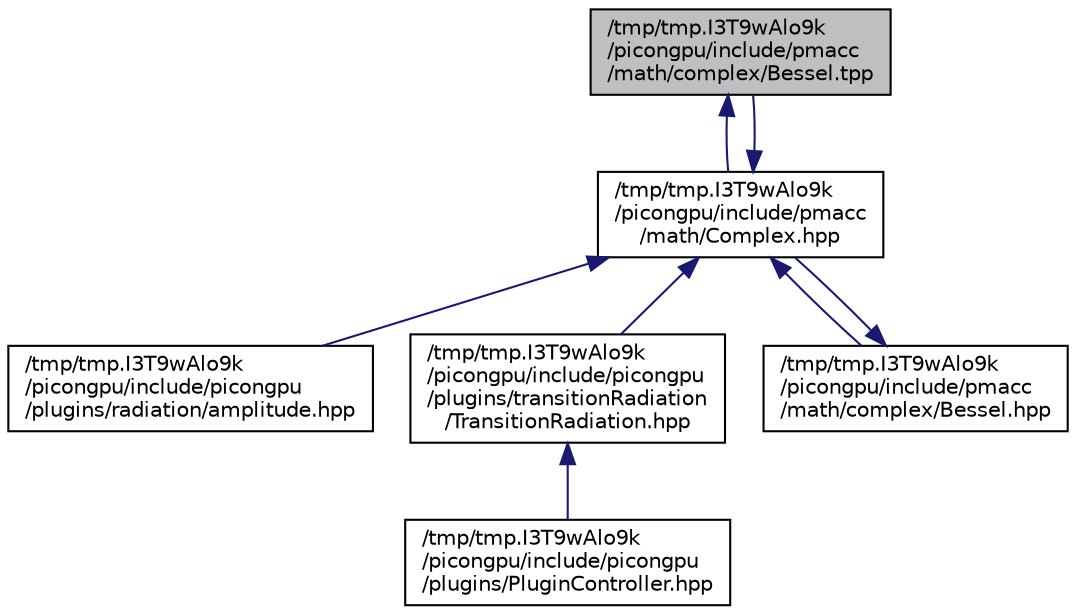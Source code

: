 digraph "/tmp/tmp.I3T9wAlo9k/picongpu/include/pmacc/math/complex/Bessel.tpp"
{
 // LATEX_PDF_SIZE
  edge [fontname="Helvetica",fontsize="10",labelfontname="Helvetica",labelfontsize="10"];
  node [fontname="Helvetica",fontsize="10",shape=record];
  Node1 [label="/tmp/tmp.I3T9wAlo9k\l/picongpu/include/pmacc\l/math/complex/Bessel.tpp",height=0.2,width=0.4,color="black", fillcolor="grey75", style="filled", fontcolor="black",tooltip=" "];
  Node1 -> Node2 [dir="back",color="midnightblue",fontsize="10",style="solid",fontname="Helvetica"];
  Node2 [label="/tmp/tmp.I3T9wAlo9k\l/picongpu/include/pmacc\l/math/Complex.hpp",height=0.2,width=0.4,color="black", fillcolor="white", style="filled",URL="$_complex_8hpp_source.html",tooltip=" "];
  Node2 -> Node3 [dir="back",color="midnightblue",fontsize="10",style="solid",fontname="Helvetica"];
  Node3 [label="/tmp/tmp.I3T9wAlo9k\l/picongpu/include/picongpu\l/plugins/radiation/amplitude.hpp",height=0.2,width=0.4,color="black", fillcolor="white", style="filled",URL="$amplitude_8hpp_source.html",tooltip=" "];
  Node2 -> Node4 [dir="back",color="midnightblue",fontsize="10",style="solid",fontname="Helvetica"];
  Node4 [label="/tmp/tmp.I3T9wAlo9k\l/picongpu/include/picongpu\l/plugins/transitionRadiation\l/TransitionRadiation.hpp",height=0.2,width=0.4,color="black", fillcolor="white", style="filled",URL="$_transition_radiation_8hpp_source.html",tooltip=" "];
  Node4 -> Node5 [dir="back",color="midnightblue",fontsize="10",style="solid",fontname="Helvetica"];
  Node5 [label="/tmp/tmp.I3T9wAlo9k\l/picongpu/include/picongpu\l/plugins/PluginController.hpp",height=0.2,width=0.4,color="black", fillcolor="white", style="filled",URL="$_plugin_controller_8hpp_source.html",tooltip=" "];
  Node2 -> Node6 [dir="back",color="midnightblue",fontsize="10",style="solid",fontname="Helvetica"];
  Node6 [label="/tmp/tmp.I3T9wAlo9k\l/picongpu/include/pmacc\l/math/complex/Bessel.hpp",height=0.2,width=0.4,color="black", fillcolor="white", style="filled",URL="$math_2complex_2bessel_8hpp.html",tooltip=" "];
  Node6 -> Node2 [dir="back",color="midnightblue",fontsize="10",style="solid",fontname="Helvetica"];
  Node2 -> Node1 [dir="back",color="midnightblue",fontsize="10",style="solid",fontname="Helvetica"];
}
